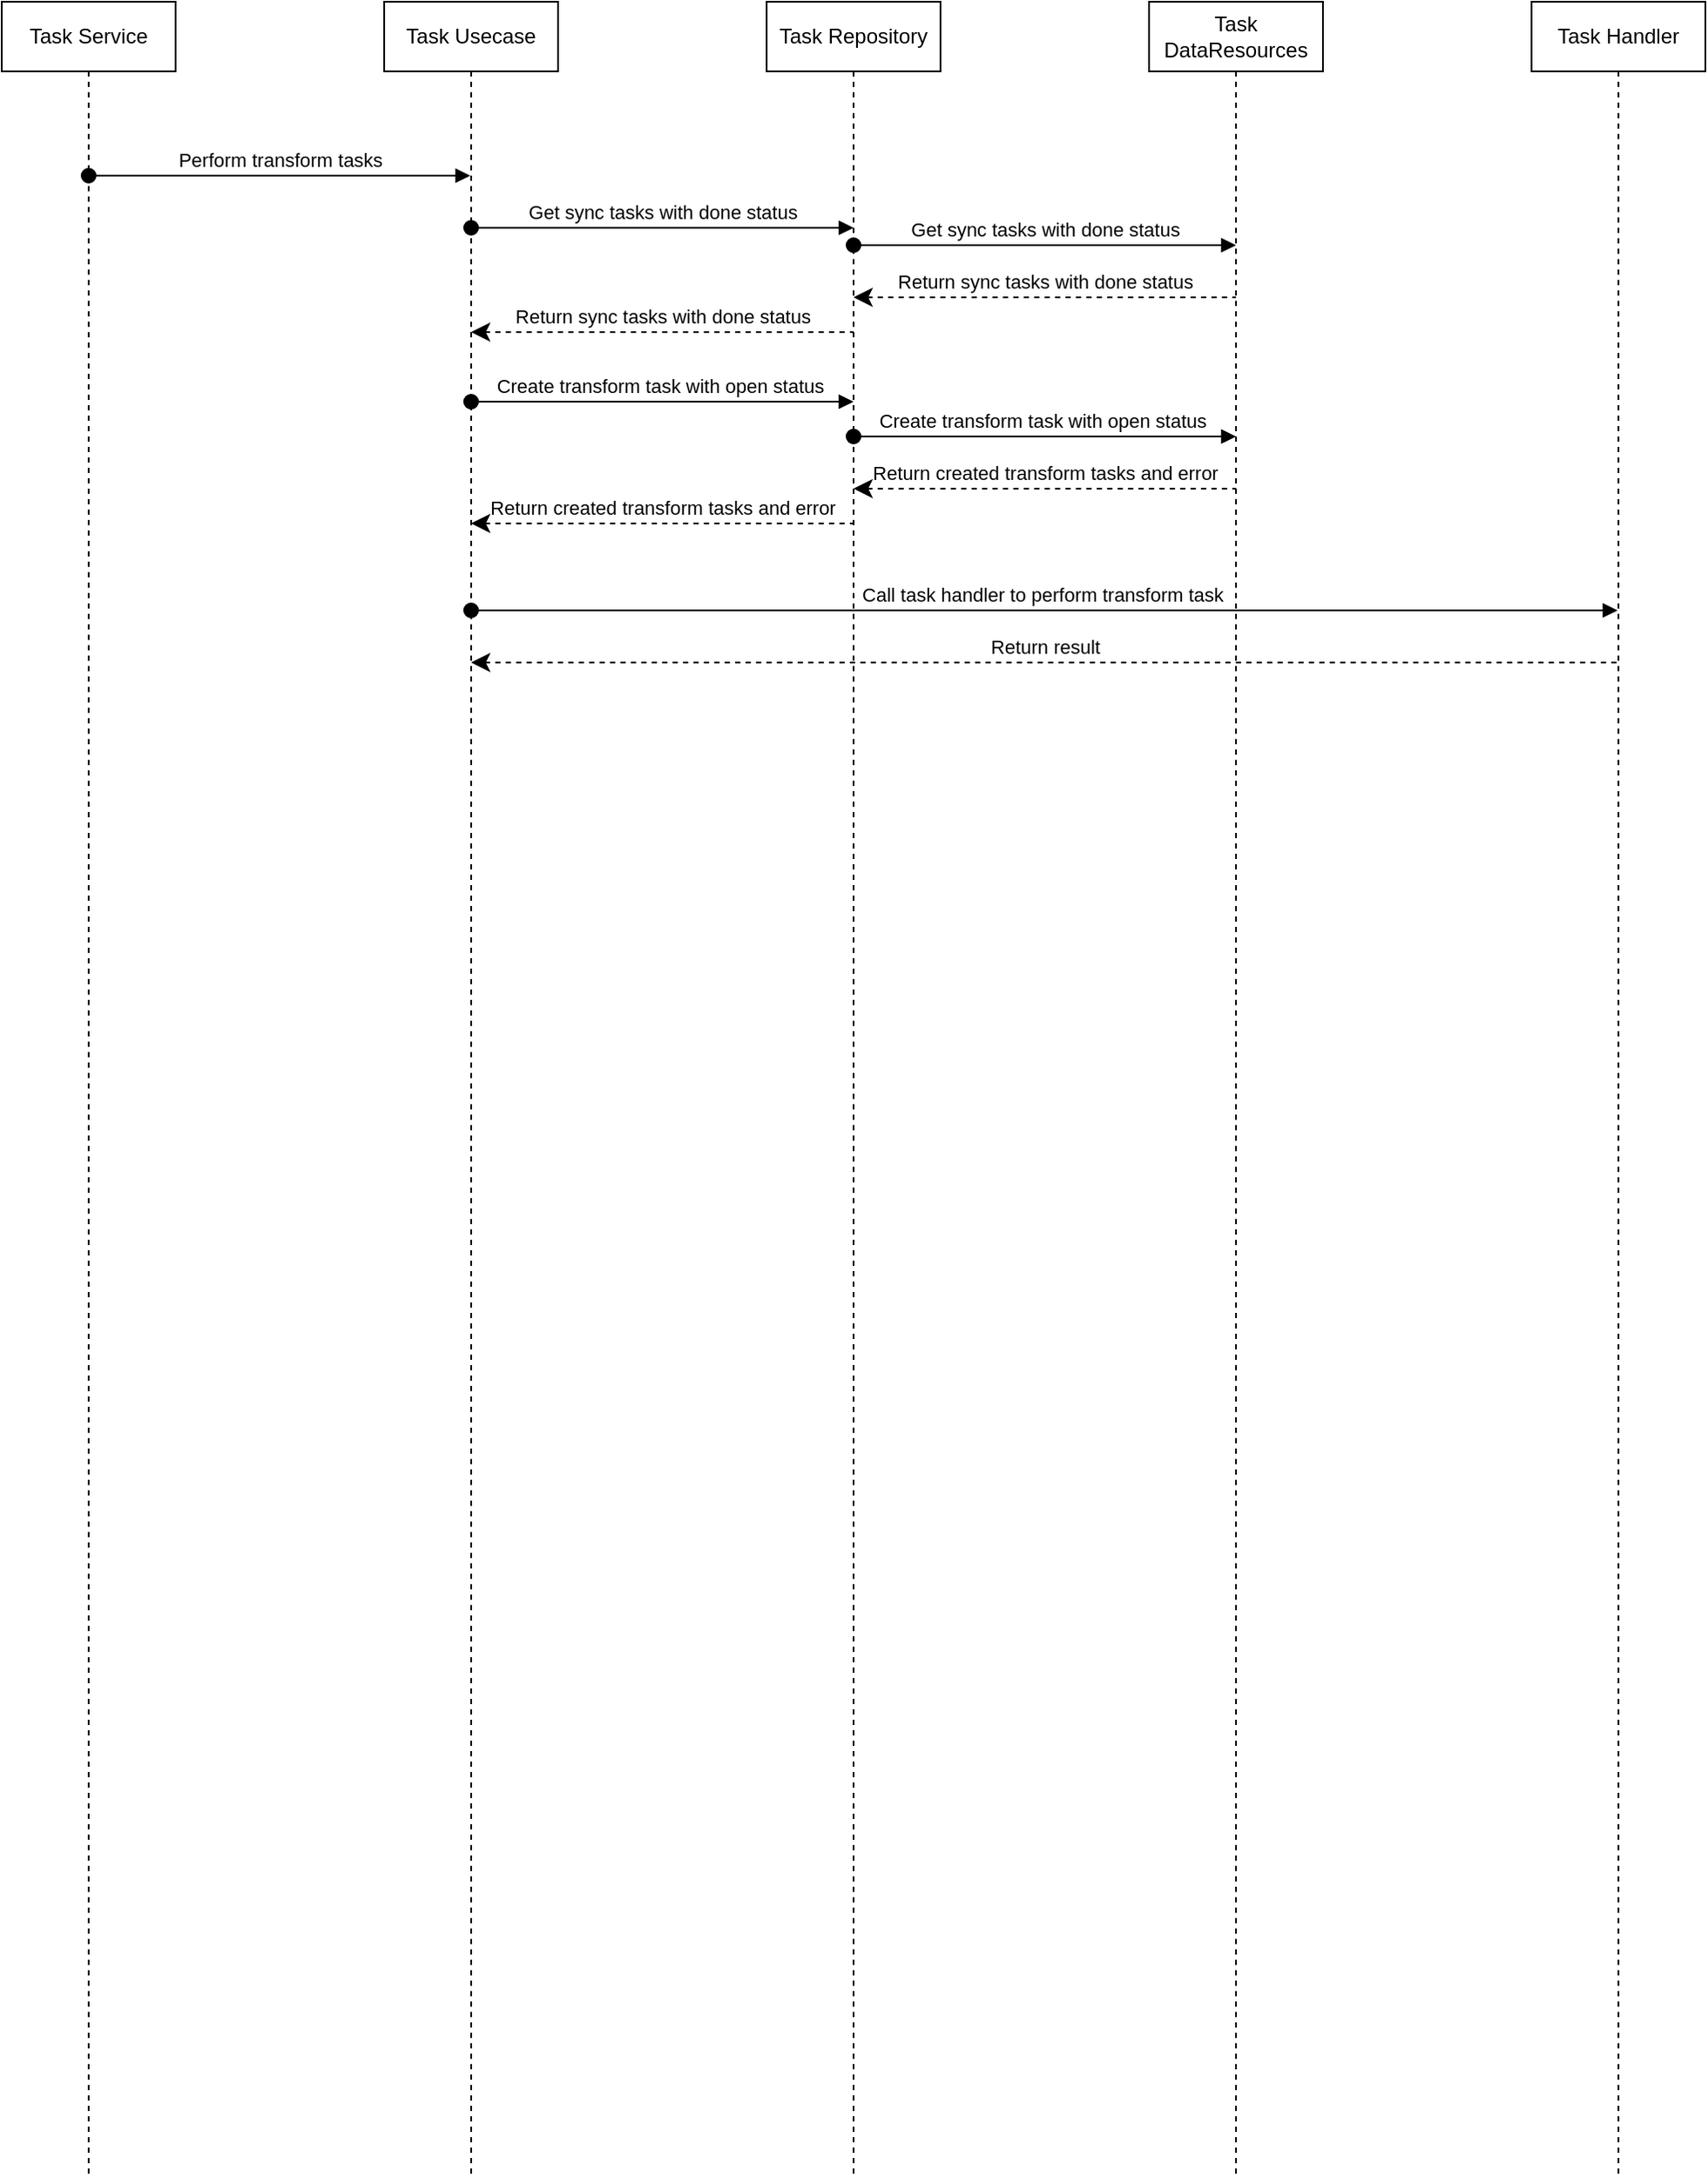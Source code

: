 <mxfile>
    <diagram id="16qm_pp9fAImd1J_W2m6" name="Page-1">
        <mxGraphModel dx="994" dy="528" grid="1" gridSize="10" guides="1" tooltips="1" connect="1" arrows="1" fold="1" page="1" pageScale="1" pageWidth="850" pageHeight="1100" math="0" shadow="0">
            <root>
                <mxCell id="0"/>
                <mxCell id="1" parent="0"/>
                <mxCell id="2" value="Task Service" style="shape=umlLifeline;perimeter=lifelinePerimeter;whiteSpace=wrap;html=1;container=1;dropTarget=0;collapsible=0;recursiveResize=0;outlineConnect=0;portConstraint=eastwest;newEdgeStyle={&quot;curved&quot;:0,&quot;rounded&quot;:0};" vertex="1" parent="1">
                    <mxGeometry x="60" y="200" width="100" height="1250" as="geometry"/>
                </mxCell>
                <mxCell id="3" value="Task Usecase" style="shape=umlLifeline;perimeter=lifelinePerimeter;whiteSpace=wrap;html=1;container=1;dropTarget=0;collapsible=0;recursiveResize=0;outlineConnect=0;portConstraint=eastwest;newEdgeStyle={&quot;curved&quot;:0,&quot;rounded&quot;:0};" vertex="1" parent="1">
                    <mxGeometry x="280" y="200" width="100" height="1250" as="geometry"/>
                </mxCell>
                <mxCell id="4" value="Task Repository" style="shape=umlLifeline;perimeter=lifelinePerimeter;whiteSpace=wrap;html=1;container=1;dropTarget=0;collapsible=0;recursiveResize=0;outlineConnect=0;portConstraint=eastwest;newEdgeStyle={&quot;curved&quot;:0,&quot;rounded&quot;:0};" vertex="1" parent="1">
                    <mxGeometry x="500" y="200" width="100" height="1250" as="geometry"/>
                </mxCell>
                <mxCell id="5" value="Task DataResources" style="shape=umlLifeline;perimeter=lifelinePerimeter;whiteSpace=wrap;html=1;container=1;dropTarget=0;collapsible=0;recursiveResize=0;outlineConnect=0;portConstraint=eastwest;newEdgeStyle={&quot;curved&quot;:0,&quot;rounded&quot;:0};" vertex="1" parent="1">
                    <mxGeometry x="720" y="200" width="100" height="1250" as="geometry"/>
                </mxCell>
                <mxCell id="6" value="Perform transform tasks" style="html=1;verticalAlign=bottom;startArrow=oval;startFill=1;endArrow=block;startSize=8;curved=0;rounded=0;" edge="1" parent="1" source="2" target="3">
                    <mxGeometry width="60" relative="1" as="geometry">
                        <mxPoint x="120" y="300" as="sourcePoint"/>
                        <mxPoint x="289.5" y="300" as="targetPoint"/>
                        <Array as="points">
                            <mxPoint x="290" y="300"/>
                        </Array>
                    </mxGeometry>
                </mxCell>
                <mxCell id="7" value="Get sync tasks with done status" style="html=1;verticalAlign=bottom;startArrow=oval;startFill=1;endArrow=block;startSize=8;curved=0;rounded=0;" edge="1" parent="1">
                    <mxGeometry width="60" relative="1" as="geometry">
                        <mxPoint x="330" y="330" as="sourcePoint"/>
                        <mxPoint x="550" y="330" as="targetPoint"/>
                        <Array as="points">
                            <mxPoint x="510.5" y="330"/>
                        </Array>
                    </mxGeometry>
                </mxCell>
                <mxCell id="9" value="Return sync tasks with done status" style="html=1;verticalAlign=bottom;startArrow=classic;startFill=1;endArrow=none;startSize=8;curved=0;rounded=0;endFill=0;dashed=1;" edge="1" parent="1">
                    <mxGeometry width="60" relative="1" as="geometry">
                        <mxPoint x="330" y="390" as="sourcePoint"/>
                        <mxPoint x="550" y="390" as="targetPoint"/>
                        <Array as="points">
                            <mxPoint x="510.5" y="390"/>
                        </Array>
                    </mxGeometry>
                </mxCell>
                <mxCell id="10" value="Task Handler" style="shape=umlLifeline;perimeter=lifelinePerimeter;whiteSpace=wrap;html=1;container=1;dropTarget=0;collapsible=0;recursiveResize=0;outlineConnect=0;portConstraint=eastwest;newEdgeStyle={&quot;curved&quot;:0,&quot;rounded&quot;:0};" vertex="1" parent="1">
                    <mxGeometry x="940" y="200" width="100" height="1250" as="geometry"/>
                </mxCell>
                <mxCell id="11" value="Get sync tasks with done status" style="html=1;verticalAlign=bottom;startArrow=oval;startFill=1;endArrow=block;startSize=8;curved=0;rounded=0;" edge="1" parent="1">
                    <mxGeometry width="60" relative="1" as="geometry">
                        <mxPoint x="550" y="340" as="sourcePoint"/>
                        <mxPoint x="770" y="340" as="targetPoint"/>
                        <Array as="points">
                            <mxPoint x="730.5" y="340"/>
                        </Array>
                    </mxGeometry>
                </mxCell>
                <mxCell id="12" value="Return sync tasks with done status" style="html=1;verticalAlign=bottom;startArrow=classic;startFill=1;endArrow=none;startSize=8;curved=0;rounded=0;endFill=0;dashed=1;" edge="1" parent="1">
                    <mxGeometry width="60" relative="1" as="geometry">
                        <mxPoint x="550" y="370" as="sourcePoint"/>
                        <mxPoint x="770" y="370" as="targetPoint"/>
                        <Array as="points">
                            <mxPoint x="730.5" y="370"/>
                        </Array>
                    </mxGeometry>
                </mxCell>
                <mxCell id="13" value="Create transform task with open status&amp;nbsp;" style="html=1;verticalAlign=bottom;startArrow=oval;startFill=1;endArrow=block;startSize=8;curved=0;rounded=0;" edge="1" parent="1">
                    <mxGeometry width="60" relative="1" as="geometry">
                        <mxPoint x="330" y="430" as="sourcePoint"/>
                        <mxPoint x="550" y="430" as="targetPoint"/>
                        <Array as="points">
                            <mxPoint x="510.5" y="430"/>
                        </Array>
                    </mxGeometry>
                </mxCell>
                <mxCell id="14" value="Create transform task with open status&amp;nbsp;" style="html=1;verticalAlign=bottom;startArrow=oval;startFill=1;endArrow=block;startSize=8;curved=0;rounded=0;" edge="1" parent="1">
                    <mxGeometry width="60" relative="1" as="geometry">
                        <mxPoint x="550" y="450" as="sourcePoint"/>
                        <mxPoint x="770" y="450" as="targetPoint"/>
                        <Array as="points">
                            <mxPoint x="730.5" y="450"/>
                        </Array>
                    </mxGeometry>
                </mxCell>
                <mxCell id="15" value="Return created transform tasks and error" style="html=1;verticalAlign=bottom;startArrow=classic;startFill=1;endArrow=none;startSize=8;curved=0;rounded=0;endFill=0;dashed=1;" edge="1" parent="1">
                    <mxGeometry width="60" relative="1" as="geometry">
                        <mxPoint x="550" y="480" as="sourcePoint"/>
                        <mxPoint x="770" y="480" as="targetPoint"/>
                        <Array as="points">
                            <mxPoint x="730.5" y="480"/>
                        </Array>
                    </mxGeometry>
                </mxCell>
                <mxCell id="16" value="Return created transform tasks and error" style="html=1;verticalAlign=bottom;startArrow=classic;startFill=1;endArrow=none;startSize=8;curved=0;rounded=0;endFill=0;dashed=1;" edge="1" parent="1">
                    <mxGeometry width="60" relative="1" as="geometry">
                        <mxPoint x="330" y="500" as="sourcePoint"/>
                        <mxPoint x="550" y="500" as="targetPoint"/>
                        <Array as="points">
                            <mxPoint x="510.5" y="500"/>
                        </Array>
                    </mxGeometry>
                </mxCell>
                <mxCell id="17" value="Call task handler to perform transform task&amp;nbsp;" style="html=1;verticalAlign=bottom;startArrow=oval;startFill=1;endArrow=block;startSize=8;curved=0;rounded=0;" edge="1" parent="1" target="10">
                    <mxGeometry width="60" relative="1" as="geometry">
                        <mxPoint x="330" y="550" as="sourcePoint"/>
                        <mxPoint x="550" y="550" as="targetPoint"/>
                        <Array as="points">
                            <mxPoint x="510.5" y="550"/>
                        </Array>
                    </mxGeometry>
                </mxCell>
                <mxCell id="18" value="Return result" style="html=1;verticalAlign=bottom;startArrow=classic;startFill=1;endArrow=none;startSize=8;curved=0;rounded=0;endFill=0;dashed=1;" edge="1" parent="1" target="10">
                    <mxGeometry width="60" relative="1" as="geometry">
                        <mxPoint x="330" y="580" as="sourcePoint"/>
                        <mxPoint x="550" y="580" as="targetPoint"/>
                        <Array as="points">
                            <mxPoint x="510.5" y="580"/>
                        </Array>
                    </mxGeometry>
                </mxCell>
            </root>
        </mxGraphModel>
    </diagram>
</mxfile>